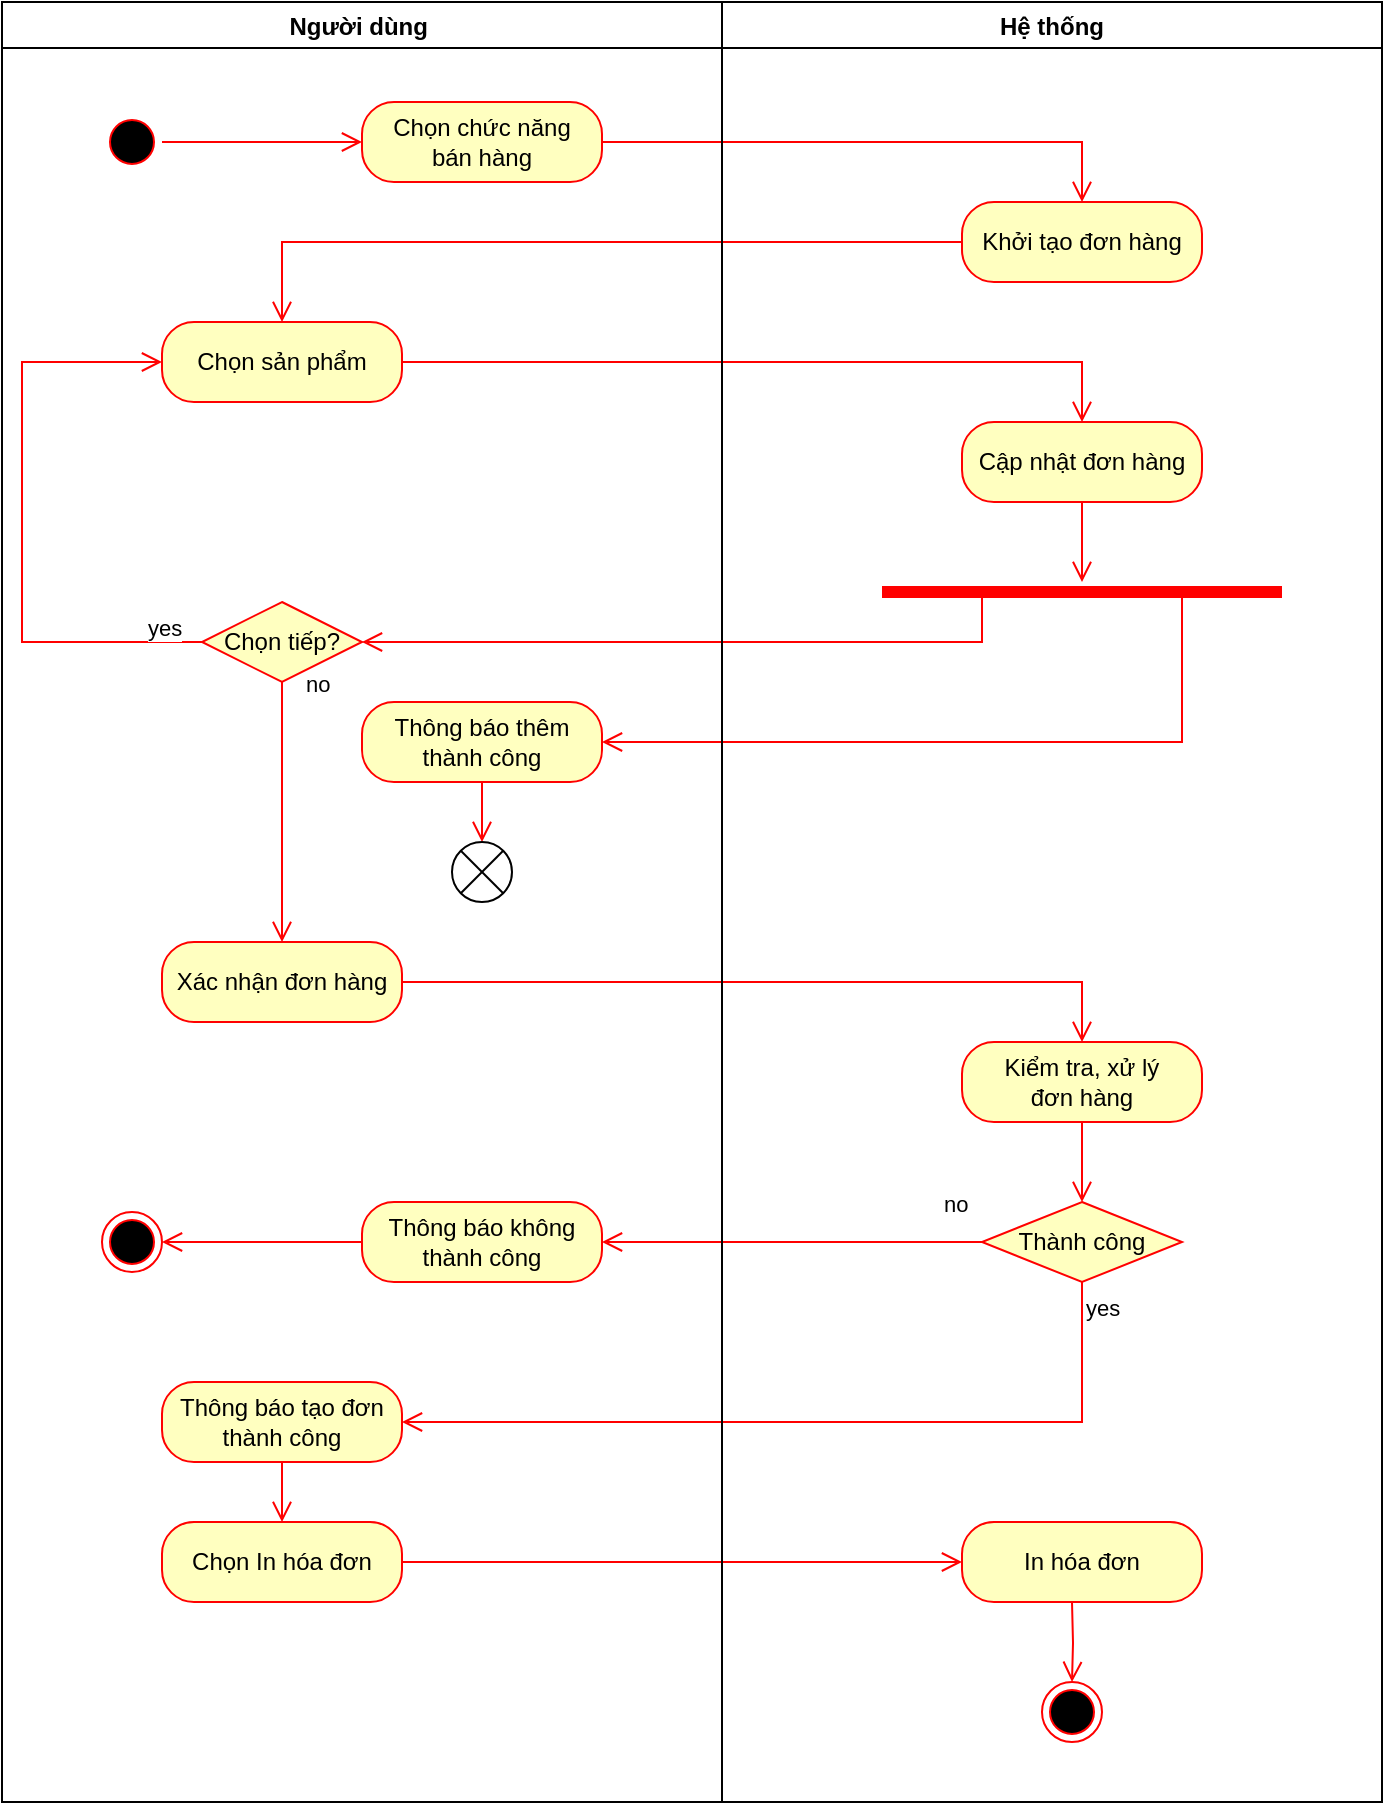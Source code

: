 <mxfile version="16.4.0" type="device"><diagram id="t0e466oMPIAmJ33Iqlqi" name="Page-1"><mxGraphModel dx="868" dy="561" grid="1" gridSize="10" guides="1" tooltips="1" connect="1" arrows="1" fold="1" page="1" pageScale="1" pageWidth="850" pageHeight="1100" math="0" shadow="0"><root><mxCell id="0"/><mxCell id="1" parent="0"/><mxCell id="gsac3j9menWBahCTtm2e-4" value="" style="edgeStyle=orthogonalEdgeStyle;html=1;verticalAlign=bottom;endArrow=open;endSize=8;strokeColor=#ff0000;rounded=0;entryX=0.5;entryY=0;entryDx=0;entryDy=0;" parent="1" source="gsac3j9menWBahCTtm2e-3" target="gsac3j9menWBahCTtm2e-12" edge="1"><mxGeometry relative="1" as="geometry"><mxPoint x="150" y="360" as="targetPoint"/><Array as="points"><mxPoint x="540" y="270"/></Array></mxGeometry></mxCell><mxCell id="gsac3j9menWBahCTtm2e-12" value="Khởi tạo đơn hàng" style="rounded=1;whiteSpace=wrap;html=1;arcSize=40;fontColor=#000000;fillColor=#ffffc0;strokeColor=#ff0000;" parent="1" vertex="1"><mxGeometry x="480" y="300" width="120" height="40" as="geometry"/></mxCell><mxCell id="gsac3j9menWBahCTtm2e-13" value="" style="edgeStyle=orthogonalEdgeStyle;html=1;verticalAlign=bottom;endArrow=open;endSize=8;strokeColor=#ff0000;rounded=0;entryX=0.5;entryY=0;entryDx=0;entryDy=0;" parent="1" source="gsac3j9menWBahCTtm2e-12" target="gsac3j9menWBahCTtm2e-16" edge="1"><mxGeometry relative="1" as="geometry"><mxPoint x="600" y="450" as="targetPoint"/><Array as="points"><mxPoint x="140" y="320"/></Array></mxGeometry></mxCell><mxCell id="gsac3j9menWBahCTtm2e-16" value="Chọn sản phẩm" style="rounded=1;whiteSpace=wrap;html=1;arcSize=40;fontColor=#000000;fillColor=#ffffc0;strokeColor=#ff0000;" parent="1" vertex="1"><mxGeometry x="80" y="360" width="120" height="40" as="geometry"/></mxCell><mxCell id="gsac3j9menWBahCTtm2e-17" value="" style="edgeStyle=orthogonalEdgeStyle;html=1;verticalAlign=bottom;endArrow=open;endSize=8;strokeColor=#ff0000;rounded=0;entryX=0.5;entryY=0;entryDx=0;entryDy=0;" parent="1" source="gsac3j9menWBahCTtm2e-16" target="gsac3j9menWBahCTtm2e-31" edge="1"><mxGeometry relative="1" as="geometry"><mxPoint x="150" y="525" as="targetPoint"/></mxGeometry></mxCell><mxCell id="gsac3j9menWBahCTtm2e-31" value="Cập nhật đơn hàng" style="rounded=1;whiteSpace=wrap;html=1;arcSize=40;fontColor=#000000;fillColor=#ffffc0;strokeColor=#ff0000;" parent="1" vertex="1"><mxGeometry x="480" y="410" width="120" height="40" as="geometry"/></mxCell><mxCell id="gsac3j9menWBahCTtm2e-44" value="Xác nhận đơn hàng" style="rounded=1;whiteSpace=wrap;html=1;arcSize=40;fontColor=#000000;fillColor=#ffffc0;strokeColor=#ff0000;" parent="1" vertex="1"><mxGeometry x="80" y="670" width="120" height="40" as="geometry"/></mxCell><mxCell id="gsac3j9menWBahCTtm2e-45" value="" style="edgeStyle=orthogonalEdgeStyle;html=1;verticalAlign=bottom;endArrow=open;endSize=8;strokeColor=#ff0000;rounded=0;entryX=0.5;entryY=0;entryDx=0;entryDy=0;" parent="1" source="gsac3j9menWBahCTtm2e-44" target="gsac3j9menWBahCTtm2e-51" edge="1"><mxGeometry relative="1" as="geometry"><mxPoint x="370" y="830" as="targetPoint"/></mxGeometry></mxCell><mxCell id="gsac3j9menWBahCTtm2e-46" value="Chọn tiếp?" style="rhombus;whiteSpace=wrap;html=1;fillColor=#ffffc0;strokeColor=#ff0000;" parent="1" vertex="1"><mxGeometry x="100" y="500" width="80" height="40" as="geometry"/></mxCell><mxCell id="gsac3j9menWBahCTtm2e-47" value="no" style="edgeStyle=orthogonalEdgeStyle;html=1;align=left;verticalAlign=bottom;endArrow=open;endSize=8;strokeColor=#ff0000;rounded=0;entryX=0.5;entryY=0;entryDx=0;entryDy=0;" parent="1" source="gsac3j9menWBahCTtm2e-46" target="gsac3j9menWBahCTtm2e-44" edge="1"><mxGeometry x="-0.846" y="10" relative="1" as="geometry"><mxPoint x="300" y="630" as="targetPoint"/><mxPoint as="offset"/></mxGeometry></mxCell><mxCell id="gsac3j9menWBahCTtm2e-48" value="yes" style="edgeStyle=orthogonalEdgeStyle;html=1;align=left;verticalAlign=top;endArrow=open;endSize=8;strokeColor=#ff0000;rounded=0;entryX=0;entryY=0.5;entryDx=0;entryDy=0;" parent="1" source="gsac3j9menWBahCTtm2e-46" target="gsac3j9menWBahCTtm2e-16" edge="1"><mxGeometry x="-0.806" y="-20" relative="1" as="geometry"><mxPoint x="160" y="710" as="targetPoint"/><Array as="points"><mxPoint x="10" y="520"/><mxPoint x="10" y="380"/></Array><mxPoint as="offset"/></mxGeometry></mxCell><mxCell id="gsac3j9menWBahCTtm2e-50" value="" style="edgeStyle=orthogonalEdgeStyle;html=1;verticalAlign=bottom;endArrow=open;endSize=8;strokeColor=#ff0000;rounded=0;exitX=0.5;exitY=1;exitDx=0;exitDy=0;" parent="1" source="gsac3j9menWBahCTtm2e-31" target="gsac3j9menWBahCTtm2e-55" edge="1"><mxGeometry relative="1" as="geometry"><mxPoint x="380" y="710" as="targetPoint"/><mxPoint x="230" y="720" as="sourcePoint"/></mxGeometry></mxCell><mxCell id="gsac3j9menWBahCTtm2e-51" value="Kiểm tra, xử lý&lt;br&gt;đơn hàng" style="rounded=1;whiteSpace=wrap;html=1;arcSize=40;fontColor=#000000;fillColor=#ffffc0;strokeColor=#ff0000;" parent="1" vertex="1"><mxGeometry x="480" y="720" width="120" height="40" as="geometry"/></mxCell><mxCell id="gsac3j9menWBahCTtm2e-52" value="" style="edgeStyle=orthogonalEdgeStyle;html=1;verticalAlign=bottom;endArrow=open;endSize=8;strokeColor=#ff0000;rounded=0;entryX=0.5;entryY=0;entryDx=0;entryDy=0;" parent="1" source="gsac3j9menWBahCTtm2e-51" target="gsac3j9menWBahCTtm2e-61" edge="1"><mxGeometry relative="1" as="geometry"><mxPoint x="750" y="910" as="targetPoint"/></mxGeometry></mxCell><mxCell id="gsac3j9menWBahCTtm2e-55" value="" style="shape=line;html=1;strokeWidth=6;strokeColor=#ff0000;" parent="1" vertex="1"><mxGeometry x="440" y="490" width="200" height="10" as="geometry"/></mxCell><mxCell id="gsac3j9menWBahCTtm2e-56" value="" style="edgeStyle=orthogonalEdgeStyle;html=1;verticalAlign=bottom;endArrow=open;endSize=8;strokeColor=#ff0000;rounded=0;exitX=0.75;exitY=0.5;exitDx=0;exitDy=0;exitPerimeter=0;entryX=1;entryY=0.5;entryDx=0;entryDy=0;" parent="1" source="gsac3j9menWBahCTtm2e-55" target="gsac3j9menWBahCTtm2e-58" edge="1"><mxGeometry relative="1" as="geometry"><mxPoint x="540" y="600" as="targetPoint"/><Array as="points"><mxPoint x="590" y="570"/></Array></mxGeometry></mxCell><mxCell id="gsac3j9menWBahCTtm2e-57" value="" style="edgeStyle=orthogonalEdgeStyle;html=1;verticalAlign=bottom;endArrow=open;endSize=8;strokeColor=#ff0000;rounded=0;exitX=0.25;exitY=0.5;exitDx=0;exitDy=0;exitPerimeter=0;entryX=1;entryY=0.5;entryDx=0;entryDy=0;" parent="1" source="gsac3j9menWBahCTtm2e-55" target="gsac3j9menWBahCTtm2e-46" edge="1"><mxGeometry relative="1" as="geometry"><mxPoint x="550" y="610" as="targetPoint"/><mxPoint x="600" y="505" as="sourcePoint"/><Array as="points"><mxPoint x="490" y="520"/></Array></mxGeometry></mxCell><mxCell id="gsac3j9menWBahCTtm2e-58" value="Thông báo thêm thành công" style="rounded=1;whiteSpace=wrap;html=1;arcSize=40;fontColor=#000000;fillColor=#ffffc0;strokeColor=#ff0000;" parent="1" vertex="1"><mxGeometry x="180" y="550" width="120" height="40" as="geometry"/></mxCell><mxCell id="gsac3j9menWBahCTtm2e-60" value="" style="edgeStyle=orthogonalEdgeStyle;html=1;verticalAlign=bottom;endArrow=open;endSize=8;strokeColor=#ff0000;rounded=0;exitX=0.5;exitY=1;exitDx=0;exitDy=0;entryX=0.5;entryY=0;entryDx=0;entryDy=0;entryPerimeter=0;" parent="1" source="gsac3j9menWBahCTtm2e-58" target="gsac3j9menWBahCTtm2e-65" edge="1"><mxGeometry relative="1" as="geometry"><mxPoint x="240" y="645" as="targetPoint"/><mxPoint x="600" y="505" as="sourcePoint"/><Array as="points"/></mxGeometry></mxCell><mxCell id="gsac3j9menWBahCTtm2e-61" value="Thành công" style="rhombus;whiteSpace=wrap;html=1;fillColor=#ffffc0;strokeColor=#ff0000;" parent="1" vertex="1"><mxGeometry x="490" y="800" width="100" height="40" as="geometry"/></mxCell><mxCell id="gsac3j9menWBahCTtm2e-62" value="no" style="edgeStyle=orthogonalEdgeStyle;html=1;align=left;verticalAlign=bottom;endArrow=open;endSize=8;strokeColor=#ff0000;rounded=0;entryX=1;entryY=0.5;entryDx=0;entryDy=0;" parent="1" source="gsac3j9menWBahCTtm2e-61" target="gsac3j9menWBahCTtm2e-64" edge="1"><mxGeometry x="-0.778" y="-10" relative="1" as="geometry"><mxPoint x="680" y="820" as="targetPoint"/><mxPoint as="offset"/></mxGeometry></mxCell><mxCell id="gsac3j9menWBahCTtm2e-63" value="yes" style="edgeStyle=orthogonalEdgeStyle;html=1;align=left;verticalAlign=top;endArrow=open;endSize=8;strokeColor=#ff0000;rounded=0;entryX=1;entryY=0.5;entryDx=0;entryDy=0;" parent="1" source="gsac3j9menWBahCTtm2e-61" target="gsac3j9menWBahCTtm2e-69" edge="1"><mxGeometry x="-1" relative="1" as="geometry"><mxPoint x="540" y="900" as="targetPoint"/><Array as="points"><mxPoint x="540" y="910"/></Array></mxGeometry></mxCell><mxCell id="gsac3j9menWBahCTtm2e-65" value="" style="verticalLabelPosition=bottom;verticalAlign=top;html=1;shape=mxgraph.flowchart.or;" parent="1" vertex="1"><mxGeometry x="225" y="620" width="30" height="30" as="geometry"/></mxCell><mxCell id="gsac3j9menWBahCTtm2e-73" value="Người dùng " style="swimlane;" parent="1" vertex="1"><mxGeometry y="200" width="360" height="900" as="geometry"/></mxCell><mxCell id="gsac3j9menWBahCTtm2e-64" value="Thông báo không thành công" style="rounded=1;whiteSpace=wrap;html=1;arcSize=40;fontColor=#000000;fillColor=#ffffc0;strokeColor=#ff0000;" parent="gsac3j9menWBahCTtm2e-73" vertex="1"><mxGeometry x="180" y="600" width="120" height="40" as="geometry"/></mxCell><mxCell id="gsac3j9menWBahCTtm2e-78" value="" style="edgeStyle=orthogonalEdgeStyle;html=1;verticalAlign=bottom;endArrow=open;endSize=8;strokeColor=#ff0000;rounded=0;exitX=0;exitY=0.5;exitDx=0;exitDy=0;entryX=1;entryY=0.5;entryDx=0;entryDy=0;" parent="gsac3j9menWBahCTtm2e-73" source="gsac3j9menWBahCTtm2e-64" target="gsac3j9menWBahCTtm2e-79" edge="1"><mxGeometry relative="1" as="geometry"><mxPoint x="240" y="680" as="targetPoint"/><mxPoint x="240" y="640" as="sourcePoint"/><Array as="points"/></mxGeometry></mxCell><mxCell id="gsac3j9menWBahCTtm2e-79" value="" style="ellipse;html=1;shape=endState;fillColor=#000000;strokeColor=#ff0000;" parent="gsac3j9menWBahCTtm2e-73" vertex="1"><mxGeometry x="50" y="605" width="30" height="30" as="geometry"/></mxCell><mxCell id="gsac3j9menWBahCTtm2e-53" value="Chọn In hóa đơn" style="rounded=1;whiteSpace=wrap;html=1;arcSize=40;fontColor=#000000;fillColor=#ffffc0;strokeColor=#ff0000;" parent="gsac3j9menWBahCTtm2e-73" vertex="1"><mxGeometry x="80" y="760" width="120" height="40" as="geometry"/></mxCell><mxCell id="gsac3j9menWBahCTtm2e-54" value="" style="edgeStyle=orthogonalEdgeStyle;html=1;verticalAlign=bottom;endArrow=open;endSize=8;strokeColor=#ff0000;rounded=0;entryX=0;entryY=0.5;entryDx=0;entryDy=0;" parent="gsac3j9menWBahCTtm2e-73" source="gsac3j9menWBahCTtm2e-53" target="gsac3j9menWBahCTtm2e-72" edge="1"><mxGeometry relative="1" as="geometry"><mxPoint x="350" y="860" as="targetPoint"/></mxGeometry></mxCell><mxCell id="gsac3j9menWBahCTtm2e-67" value="" style="edgeStyle=orthogonalEdgeStyle;html=1;verticalAlign=bottom;endArrow=open;endSize=8;strokeColor=#ff0000;rounded=0;exitX=0.5;exitY=1;exitDx=0;exitDy=0;entryX=0.5;entryY=0;entryDx=0;entryDy=0;" parent="gsac3j9menWBahCTtm2e-73" target="gsac3j9menWBahCTtm2e-71" edge="1"><mxGeometry relative="1" as="geometry"><mxPoint x="535" y="840" as="targetPoint"/><mxPoint x="535" y="800" as="sourcePoint"/><Array as="points"/></mxGeometry></mxCell><mxCell id="gsac3j9menWBahCTtm2e-69" value="Thông báo tạo đơn thành công" style="rounded=1;whiteSpace=wrap;html=1;arcSize=40;fontColor=#000000;fillColor=#ffffc0;strokeColor=#ff0000;" parent="gsac3j9menWBahCTtm2e-73" vertex="1"><mxGeometry x="80" y="690" width="120" height="40" as="geometry"/></mxCell><mxCell id="gsac3j9menWBahCTtm2e-70" value="" style="edgeStyle=orthogonalEdgeStyle;html=1;verticalAlign=bottom;endArrow=open;endSize=8;strokeColor=#ff0000;rounded=0;exitX=0.5;exitY=1;exitDx=0;exitDy=0;entryX=0.5;entryY=0;entryDx=0;entryDy=0;" parent="gsac3j9menWBahCTtm2e-73" source="gsac3j9menWBahCTtm2e-69" target="gsac3j9menWBahCTtm2e-53" edge="1"><mxGeometry relative="1" as="geometry"><mxPoint x="360" y="870" as="targetPoint"/><mxPoint x="210" y="790" as="sourcePoint"/></mxGeometry></mxCell><mxCell id="gsac3j9menWBahCTtm2e-71" value="" style="ellipse;html=1;shape=endState;fillColor=#000000;strokeColor=#ff0000;" parent="gsac3j9menWBahCTtm2e-73" vertex="1"><mxGeometry x="520" y="840" width="30" height="30" as="geometry"/></mxCell><mxCell id="gsac3j9menWBahCTtm2e-72" value="In hóa đơn" style="rounded=1;whiteSpace=wrap;html=1;arcSize=40;fontColor=#000000;fillColor=#ffffc0;strokeColor=#ff0000;" parent="gsac3j9menWBahCTtm2e-73" vertex="1"><mxGeometry x="480" y="760" width="120" height="40" as="geometry"/></mxCell><mxCell id="gsac3j9menWBahCTtm2e-3" value="Chọn chức năng&lt;br&gt;bán hàng" style="rounded=1;whiteSpace=wrap;html=1;arcSize=40;fontColor=#000000;fillColor=#ffffc0;strokeColor=#ff0000;" parent="gsac3j9menWBahCTtm2e-73" vertex="1"><mxGeometry x="180" y="50" width="120" height="40" as="geometry"/></mxCell><mxCell id="gsac3j9menWBahCTtm2e-1" value="" style="ellipse;html=1;shape=startState;fillColor=#000000;strokeColor=#ff0000;" parent="gsac3j9menWBahCTtm2e-73" vertex="1"><mxGeometry x="50" y="55" width="30" height="30" as="geometry"/></mxCell><mxCell id="gsac3j9menWBahCTtm2e-2" value="" style="edgeStyle=orthogonalEdgeStyle;html=1;verticalAlign=bottom;endArrow=open;endSize=8;strokeColor=#ff0000;rounded=0;entryX=0;entryY=0.5;entryDx=0;entryDy=0;" parent="gsac3j9menWBahCTtm2e-73" source="gsac3j9menWBahCTtm2e-1" target="gsac3j9menWBahCTtm2e-3" edge="1"><mxGeometry relative="1" as="geometry"><mxPoint x="150" y="60" as="targetPoint"/></mxGeometry></mxCell><mxCell id="gsac3j9menWBahCTtm2e-74" value="Hệ thống" style="swimlane;" parent="1" vertex="1"><mxGeometry x="360" y="200" width="330" height="900" as="geometry"/></mxCell></root></mxGraphModel></diagram></mxfile>